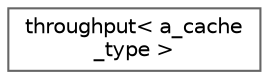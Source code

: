 digraph "类继承关系图"
{
 // LATEX_PDF_SIZE
  bgcolor="transparent";
  edge [fontname=Helvetica,fontsize=10,labelfontname=Helvetica,labelfontsize=10];
  node [fontname=Helvetica,fontsize=10,shape=box,height=0.2,width=0.4];
  rankdir="LR";
  Node0 [id="Node000000",label="throughput\< a_cache\l_type \>",height=0.2,width=0.4,color="grey40", fillcolor="white", style="filled",URL="$structthroughput.html",tooltip=" "];
}

